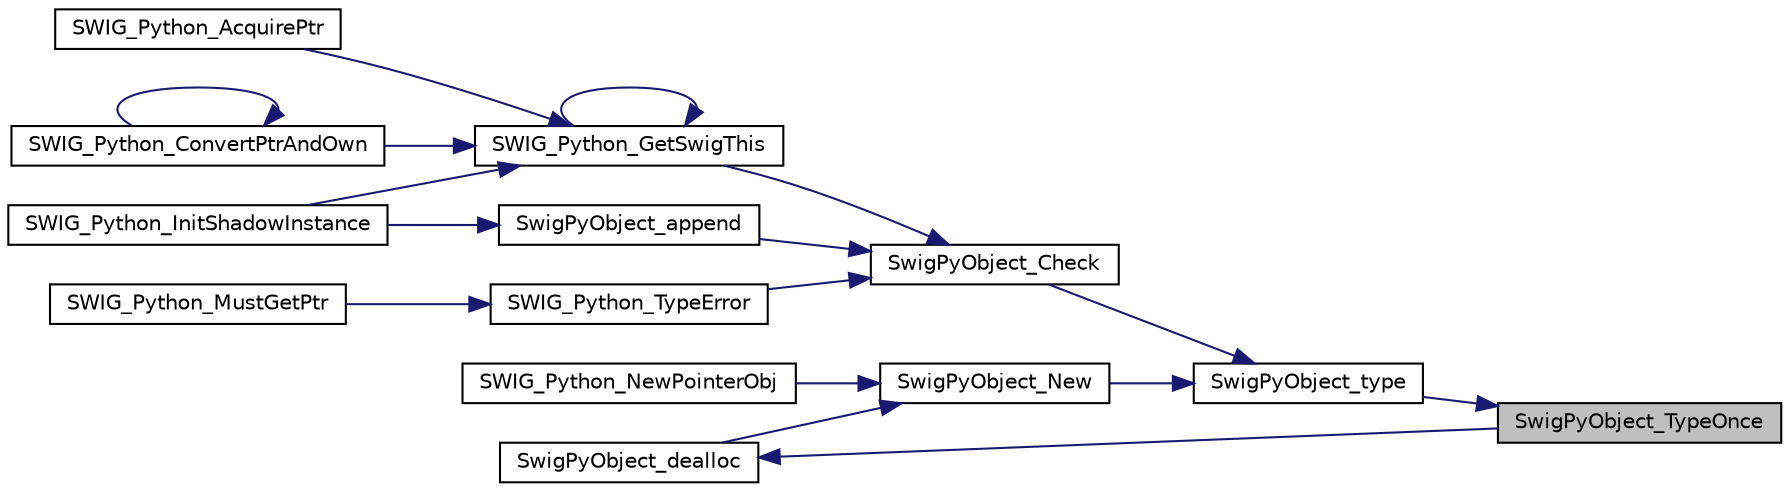digraph "SwigPyObject_TypeOnce"
{
 // LATEX_PDF_SIZE
  edge [fontname="Helvetica",fontsize="10",labelfontname="Helvetica",labelfontsize="10"];
  node [fontname="Helvetica",fontsize="10",shape=record];
  rankdir="RL";
  Node1 [label="SwigPyObject_TypeOnce",height=0.2,width=0.4,color="black", fillcolor="grey75", style="filled", fontcolor="black",tooltip=" "];
  Node1 -> Node2 [dir="back",color="midnightblue",fontsize="10",style="solid",fontname="Helvetica"];
  Node2 [label="SwigPyObject_type",height=0.2,width=0.4,color="black", fillcolor="white", style="filled",URL="$de/d48/swig__runtime_8h.html#ae8dc28636254904148bf0ecbaa84559d",tooltip=" "];
  Node2 -> Node3 [dir="back",color="midnightblue",fontsize="10",style="solid",fontname="Helvetica"];
  Node3 [label="SwigPyObject_Check",height=0.2,width=0.4,color="black", fillcolor="white", style="filled",URL="$de/d48/swig__runtime_8h.html#a918ad69f91e617193f190aed101c3cc4",tooltip=" "];
  Node3 -> Node4 [dir="back",color="midnightblue",fontsize="10",style="solid",fontname="Helvetica"];
  Node4 [label="SWIG_Python_GetSwigThis",height=0.2,width=0.4,color="black", fillcolor="white", style="filled",URL="$de/d48/swig__runtime_8h.html#ad0f863f0634d92d40cbc7dab4bba2f9b",tooltip=" "];
  Node4 -> Node5 [dir="back",color="midnightblue",fontsize="10",style="solid",fontname="Helvetica"];
  Node5 [label="SWIG_Python_AcquirePtr",height=0.2,width=0.4,color="black", fillcolor="white", style="filled",URL="$de/d48/swig__runtime_8h.html#afddb1b639fb789e0f8aa35e8e5f2635f",tooltip=" "];
  Node4 -> Node6 [dir="back",color="midnightblue",fontsize="10",style="solid",fontname="Helvetica"];
  Node6 [label="SWIG_Python_ConvertPtrAndOwn",height=0.2,width=0.4,color="black", fillcolor="white", style="filled",URL="$de/d48/swig__runtime_8h.html#ab5bec3f786db25fd4085c1534d785a0d",tooltip=" "];
  Node6 -> Node6 [dir="back",color="midnightblue",fontsize="10",style="solid",fontname="Helvetica"];
  Node4 -> Node4 [dir="back",color="midnightblue",fontsize="10",style="solid",fontname="Helvetica"];
  Node4 -> Node7 [dir="back",color="midnightblue",fontsize="10",style="solid",fontname="Helvetica"];
  Node7 [label="SWIG_Python_InitShadowInstance",height=0.2,width=0.4,color="black", fillcolor="white", style="filled",URL="$de/d48/swig__runtime_8h.html#af6b04c7cf42a9e06a528481c86d2c41c",tooltip=" "];
  Node3 -> Node8 [dir="back",color="midnightblue",fontsize="10",style="solid",fontname="Helvetica"];
  Node8 [label="SWIG_Python_TypeError",height=0.2,width=0.4,color="black", fillcolor="white", style="filled",URL="$de/d48/swig__runtime_8h.html#ac487bf25fd5238c01ad35edf4dde586f",tooltip=" "];
  Node8 -> Node9 [dir="back",color="midnightblue",fontsize="10",style="solid",fontname="Helvetica"];
  Node9 [label="SWIG_Python_MustGetPtr",height=0.2,width=0.4,color="black", fillcolor="white", style="filled",URL="$de/d48/swig__runtime_8h.html#a9585a9047da4331406bfc603efc994d9",tooltip=" "];
  Node3 -> Node10 [dir="back",color="midnightblue",fontsize="10",style="solid",fontname="Helvetica"];
  Node10 [label="SwigPyObject_append",height=0.2,width=0.4,color="black", fillcolor="white", style="filled",URL="$de/d48/swig__runtime_8h.html#a36a192da95e9bd2f973d97f3cb668f02",tooltip=" "];
  Node10 -> Node7 [dir="back",color="midnightblue",fontsize="10",style="solid",fontname="Helvetica"];
  Node2 -> Node11 [dir="back",color="midnightblue",fontsize="10",style="solid",fontname="Helvetica"];
  Node11 [label="SwigPyObject_New",height=0.2,width=0.4,color="black", fillcolor="white", style="filled",URL="$de/d48/swig__runtime_8h.html#adaf049b6445afcfd0890cabe0d5539d4",tooltip=" "];
  Node11 -> Node12 [dir="back",color="midnightblue",fontsize="10",style="solid",fontname="Helvetica"];
  Node12 [label="SWIG_Python_NewPointerObj",height=0.2,width=0.4,color="black", fillcolor="white", style="filled",URL="$de/d48/swig__runtime_8h.html#aafcef2f28a43f6f687dc7114cc6e2f2b",tooltip=" "];
  Node11 -> Node13 [dir="back",color="midnightblue",fontsize="10",style="solid",fontname="Helvetica"];
  Node13 [label="SwigPyObject_dealloc",height=0.2,width=0.4,color="black", fillcolor="white", style="filled",URL="$de/d48/swig__runtime_8h.html#a31a09386e839d2080e2f56602c011263",tooltip=" "];
  Node13 -> Node1 [dir="back",color="midnightblue",fontsize="10",style="solid",fontname="Helvetica"];
}
